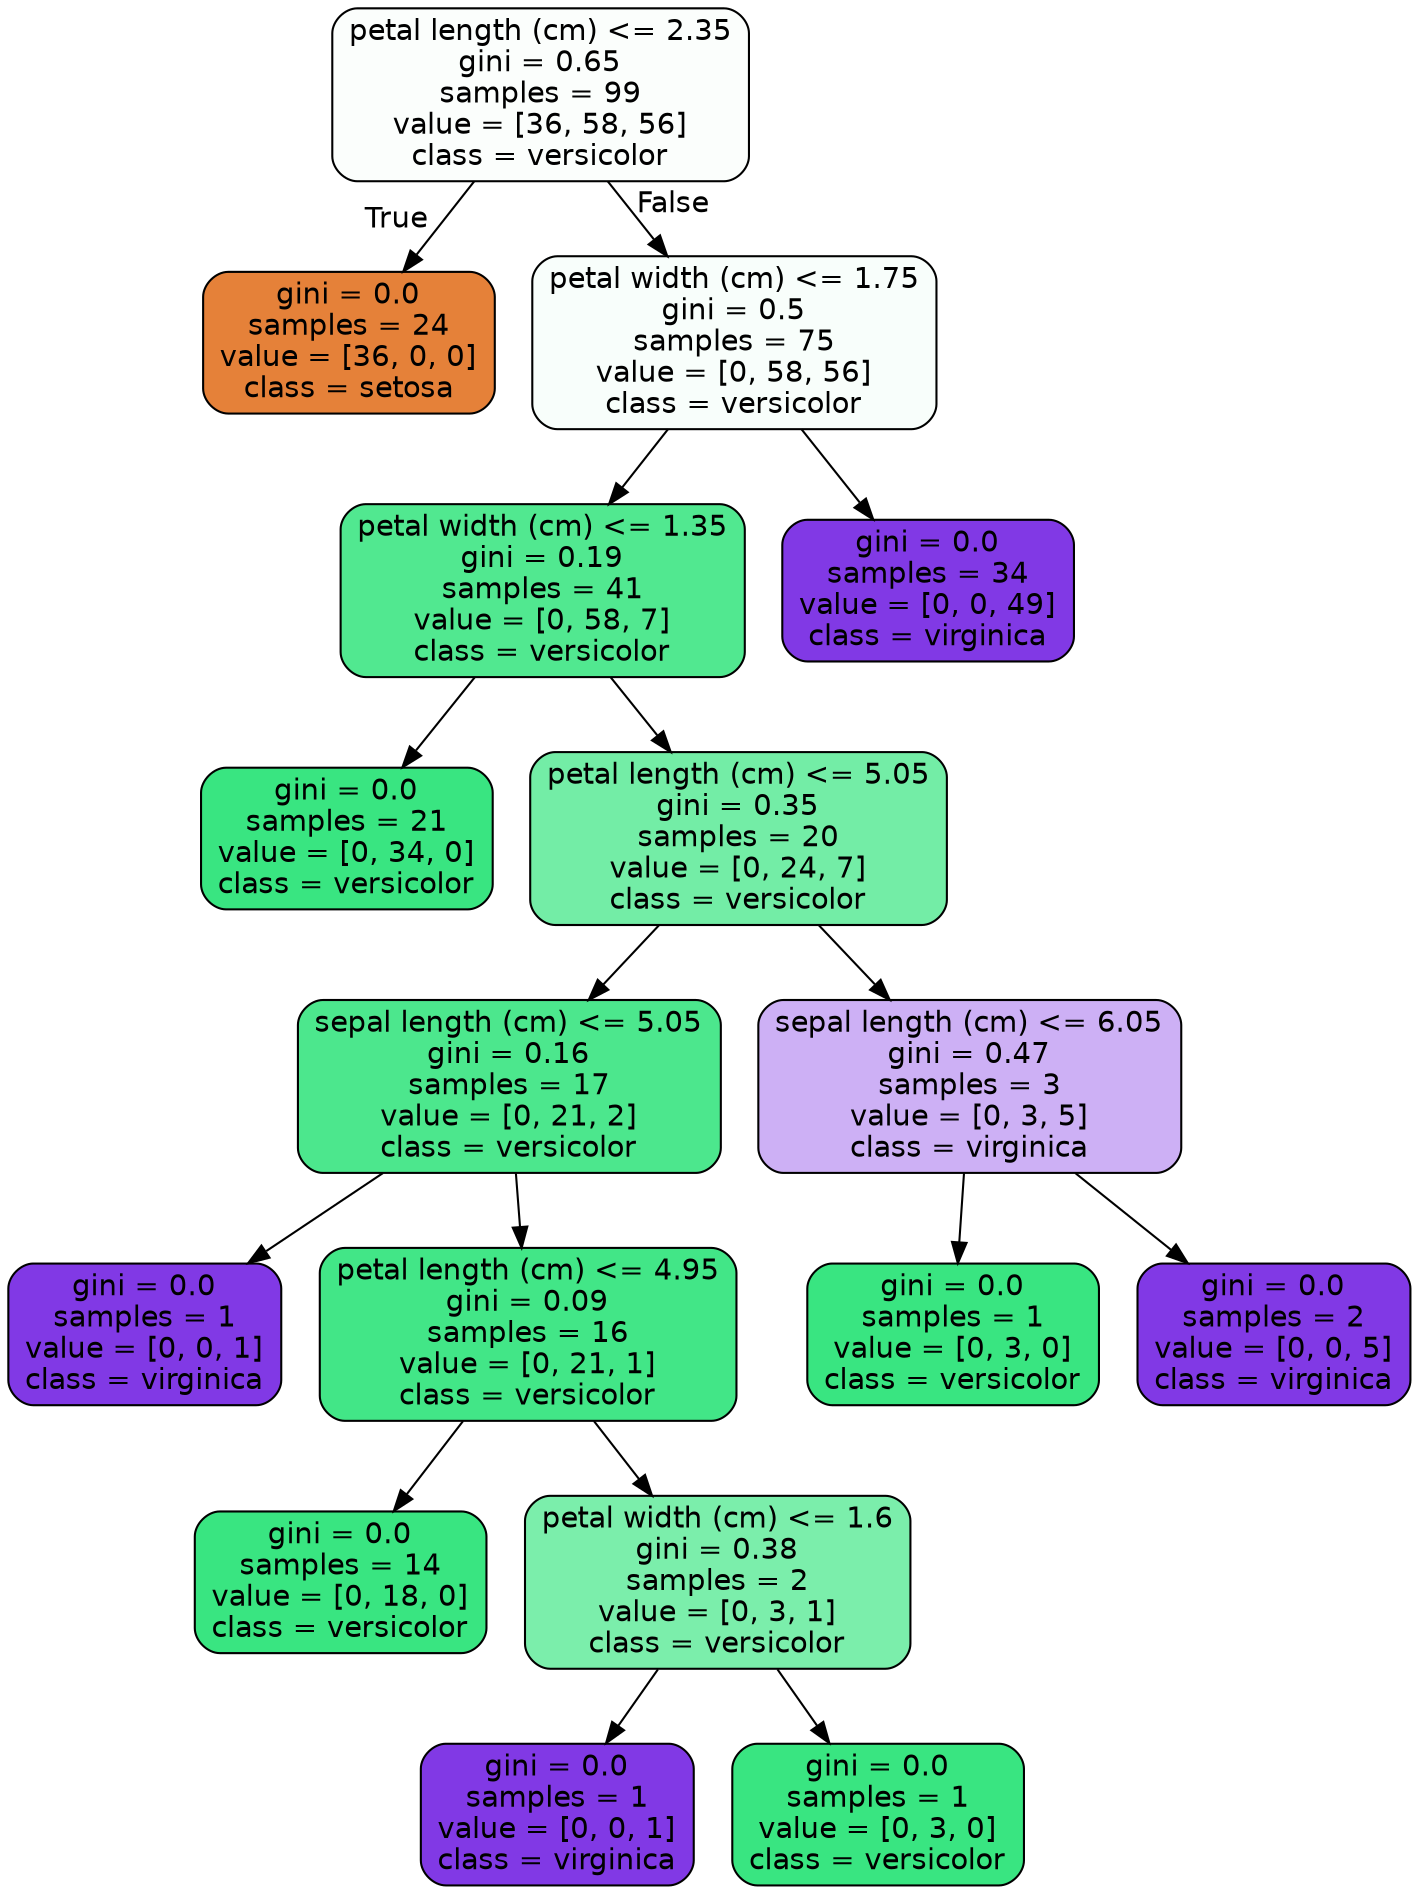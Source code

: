 digraph Tree {
node [shape=box, style="filled, rounded", color="black", fontname=helvetica] ;
edge [fontname=helvetica] ;
0 [label="petal length (cm) <= 2.35\ngini = 0.65\nsamples = 99\nvalue = [36, 58, 56]\nclass = versicolor", fillcolor="#fbfefc"] ;
1 [label="gini = 0.0\nsamples = 24\nvalue = [36, 0, 0]\nclass = setosa", fillcolor="#e58139"] ;
0 -> 1 [labeldistance=2.5, labelangle=45, headlabel="True"] ;
2 [label="petal width (cm) <= 1.75\ngini = 0.5\nsamples = 75\nvalue = [0, 58, 56]\nclass = versicolor", fillcolor="#f8fefb"] ;
0 -> 2 [labeldistance=2.5, labelangle=-45, headlabel="False"] ;
3 [label="petal width (cm) <= 1.35\ngini = 0.19\nsamples = 41\nvalue = [0, 58, 7]\nclass = versicolor", fillcolor="#51e890"] ;
2 -> 3 ;
4 [label="gini = 0.0\nsamples = 21\nvalue = [0, 34, 0]\nclass = versicolor", fillcolor="#39e581"] ;
3 -> 4 ;
5 [label="petal length (cm) <= 5.05\ngini = 0.35\nsamples = 20\nvalue = [0, 24, 7]\nclass = versicolor", fillcolor="#73eda6"] ;
3 -> 5 ;
6 [label="sepal length (cm) <= 5.05\ngini = 0.16\nsamples = 17\nvalue = [0, 21, 2]\nclass = versicolor", fillcolor="#4ce78d"] ;
5 -> 6 ;
7 [label="gini = 0.0\nsamples = 1\nvalue = [0, 0, 1]\nclass = virginica", fillcolor="#8139e5"] ;
6 -> 7 ;
8 [label="petal length (cm) <= 4.95\ngini = 0.09\nsamples = 16\nvalue = [0, 21, 1]\nclass = versicolor", fillcolor="#42e687"] ;
6 -> 8 ;
9 [label="gini = 0.0\nsamples = 14\nvalue = [0, 18, 0]\nclass = versicolor", fillcolor="#39e581"] ;
8 -> 9 ;
10 [label="petal width (cm) <= 1.6\ngini = 0.38\nsamples = 2\nvalue = [0, 3, 1]\nclass = versicolor", fillcolor="#7beeab"] ;
8 -> 10 ;
11 [label="gini = 0.0\nsamples = 1\nvalue = [0, 0, 1]\nclass = virginica", fillcolor="#8139e5"] ;
10 -> 11 ;
12 [label="gini = 0.0\nsamples = 1\nvalue = [0, 3, 0]\nclass = versicolor", fillcolor="#39e581"] ;
10 -> 12 ;
13 [label="sepal length (cm) <= 6.05\ngini = 0.47\nsamples = 3\nvalue = [0, 3, 5]\nclass = virginica", fillcolor="#cdb0f5"] ;
5 -> 13 ;
14 [label="gini = 0.0\nsamples = 1\nvalue = [0, 3, 0]\nclass = versicolor", fillcolor="#39e581"] ;
13 -> 14 ;
15 [label="gini = 0.0\nsamples = 2\nvalue = [0, 0, 5]\nclass = virginica", fillcolor="#8139e5"] ;
13 -> 15 ;
16 [label="gini = 0.0\nsamples = 34\nvalue = [0, 0, 49]\nclass = virginica", fillcolor="#8139e5"] ;
2 -> 16 ;
}